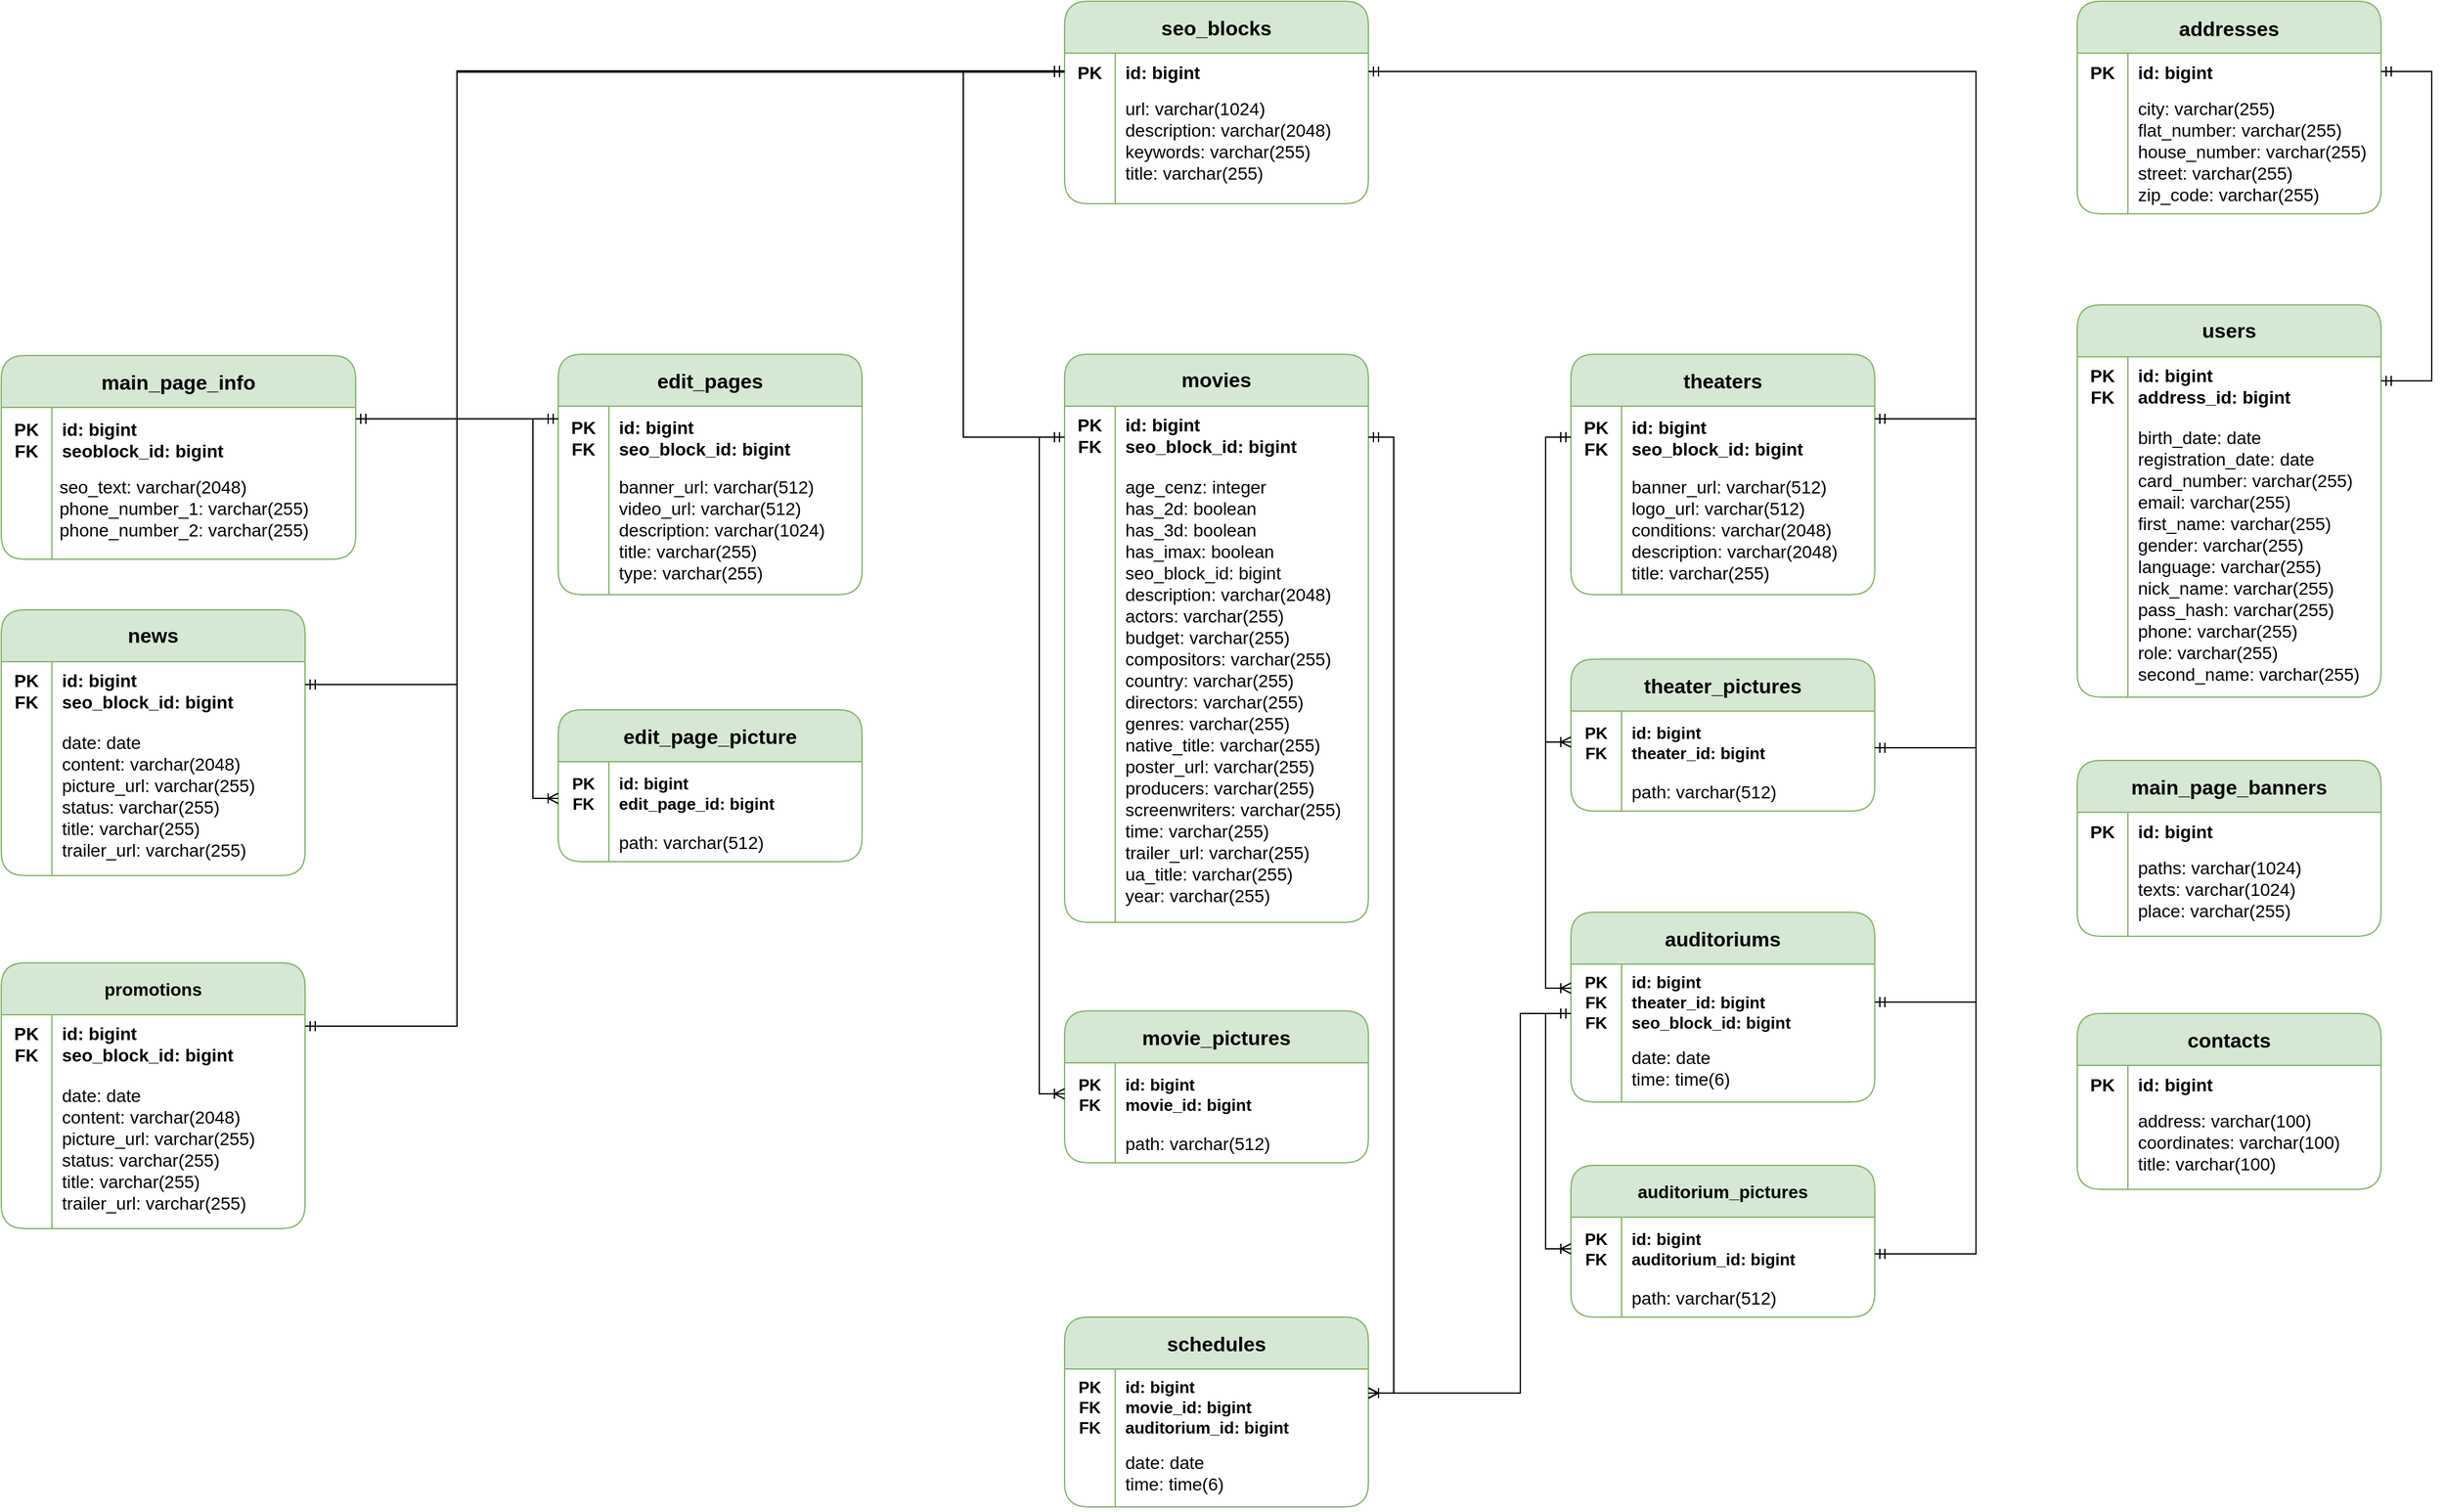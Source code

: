 <mxfile version="24.7.8">
  <diagram id="9yeTggFNN-hUmR-Rk23F" name="Page-1">
    <mxGraphModel dx="1590" dy="2193" grid="1" gridSize="10" guides="1" tooltips="1" connect="1" arrows="1" fold="1" page="0" pageScale="1" pageWidth="850" pageHeight="1100" background="none" math="0" shadow="0">
      <root>
        <mxCell id="0" />
        <mxCell id="1" parent="0" />
        <mxCell id="0AJDvPjnheLPpw-ksQf_-51" value="&lt;p style=&quot;line-height: 200%;&quot;&gt;&lt;b style=&quot;text-wrap: nowrap;&quot;&gt;&lt;font style=&quot;font-size: 16px;&quot;&gt;users&lt;/font&gt;&lt;/b&gt;&lt;/p&gt;" style="shape=table;startSize=41;container=1;collapsible=1;childLayout=tableLayout;fixedRows=1;rowLines=0;fontStyle=1;align=center;resizeLast=1;html=1;whiteSpace=wrap;fillColor=#d5e8d4;strokeColor=#82b366;rounded=1;" vertex="1" parent="1">
          <mxGeometry x="2800" y="-200" width="240" height="310" as="geometry" />
        </mxCell>
        <mxCell id="0AJDvPjnheLPpw-ksQf_-52" value="" style="shape=tableRow;horizontal=0;startSize=0;swimlaneHead=0;swimlaneBody=0;fillColor=none;collapsible=0;dropTarget=0;points=[[0,0.5],[1,0.5]];portConstraint=eastwest;top=0;left=0;right=0;bottom=0;html=1;textShadow=0;verticalAlign=top;swimlaneLine=0;rounded=0;shadow=0;" vertex="1" parent="0AJDvPjnheLPpw-ksQf_-51">
          <mxGeometry y="41" width="240" height="49" as="geometry" />
        </mxCell>
        <mxCell id="0AJDvPjnheLPpw-ksQf_-53" value="PK&#xa;FK" style="shape=partialRectangle;connectable=0;fillColor=none;top=0;left=0;bottom=0;right=0;fontStyle=1;overflow=hidden;strokeColor=default;verticalAlign=top;fontSize=14;" vertex="1" parent="0AJDvPjnheLPpw-ksQf_-52">
          <mxGeometry width="40" height="49" as="geometry">
            <mxRectangle width="40" height="49" as="alternateBounds" />
          </mxGeometry>
        </mxCell>
        <mxCell id="0AJDvPjnheLPpw-ksQf_-54" value="id: bigint&#xa;address_id: bigint" style="shape=partialRectangle;connectable=0;fillColor=none;top=0;left=0;bottom=0;right=0;align=left;spacingLeft=6;fontStyle=1;overflow=hidden;flipH=1;strokeWidth=2;verticalAlign=top;fontSize=14;strokeColor=default;gradientColor=none;fillStyle=auto;" vertex="1" parent="0AJDvPjnheLPpw-ksQf_-52">
          <mxGeometry x="40" width="200" height="49" as="geometry">
            <mxRectangle width="200" height="49" as="alternateBounds" />
          </mxGeometry>
        </mxCell>
        <mxCell id="0AJDvPjnheLPpw-ksQf_-55" value="" style="shape=tableRow;horizontal=0;startSize=0;swimlaneHead=0;swimlaneBody=0;fillColor=none;collapsible=0;dropTarget=0;points=[[0,0.5],[1,0.5]];portConstraint=eastwest;top=0;left=0;right=0;bottom=0;html=1;verticalAlign=top;" vertex="1" parent="0AJDvPjnheLPpw-ksQf_-51">
          <mxGeometry y="90" width="240" height="220" as="geometry" />
        </mxCell>
        <mxCell id="0AJDvPjnheLPpw-ksQf_-56" value="" style="shape=partialRectangle;connectable=0;fillColor=none;top=0;left=0;bottom=0;right=0;editable=1;overflow=hidden;html=1;whiteSpace=wrap;strokeWidth=2;" vertex="1" parent="0AJDvPjnheLPpw-ksQf_-55">
          <mxGeometry width="40" height="220" as="geometry">
            <mxRectangle width="40" height="220" as="alternateBounds" />
          </mxGeometry>
        </mxCell>
        <mxCell id="0AJDvPjnheLPpw-ksQf_-57" value="birth_date: date&#xa;registration_date: date&#xa;card_number: varchar(255)&#xa;email: varchar(255)&#xa;first_name: varchar(255)&#xa;gender: varchar(255)&#xa;language: varchar(255)&#xa;nick_name: varchar(255)&#xa;pass_hash: varchar(255)&#xa;phone: varchar(255)&#xa;role: varchar(255)&#xa;second_name: varchar(255)" style="shape=partialRectangle;connectable=0;fillColor=none;top=0;left=0;bottom=0;right=0;align=left;spacingLeft=6;overflow=hidden;shadow=0;verticalAlign=top;horizontal=1;labelPosition=center;verticalLabelPosition=middle;fontSize=14;fontStyle=0;" vertex="1" parent="0AJDvPjnheLPpw-ksQf_-55">
          <mxGeometry x="40" width="200" height="220" as="geometry">
            <mxRectangle width="200" height="220" as="alternateBounds" />
          </mxGeometry>
        </mxCell>
        <mxCell id="0AJDvPjnheLPpw-ksQf_-59" value="addresses" style="shape=table;startSize=41;container=1;collapsible=1;childLayout=tableLayout;fixedRows=1;rowLines=0;fontStyle=1;align=center;resizeLast=1;fillColor=#d5e8d4;strokeColor=#82b366;fontSize=16;rounded=1;" vertex="1" parent="1">
          <mxGeometry x="2800" y="-440" width="240" height="168" as="geometry" />
        </mxCell>
        <mxCell id="0AJDvPjnheLPpw-ksQf_-60" value="" style="shape=tableRow;horizontal=0;startSize=0;swimlaneHead=0;swimlaneBody=0;fillColor=none;collapsible=0;dropTarget=0;points=[[0,0.5],[1,0.5]];portConstraint=eastwest;top=0;left=0;right=0;bottom=0;html=1;textShadow=0;" vertex="1" parent="0AJDvPjnheLPpw-ksQf_-59">
          <mxGeometry y="41" width="240" height="29" as="geometry" />
        </mxCell>
        <mxCell id="0AJDvPjnheLPpw-ksQf_-61" value="PK" style="shape=partialRectangle;connectable=0;fillColor=none;top=0;left=0;bottom=0;right=0;fontStyle=1;overflow=hidden;strokeColor=default;fontSize=14;align=center;" vertex="1" parent="0AJDvPjnheLPpw-ksQf_-60">
          <mxGeometry width="40" height="29" as="geometry">
            <mxRectangle width="40" height="29" as="alternateBounds" />
          </mxGeometry>
        </mxCell>
        <mxCell id="0AJDvPjnheLPpw-ksQf_-62" value="id: bigint" style="shape=partialRectangle;connectable=0;fillColor=none;top=0;left=0;bottom=0;right=0;align=left;spacingLeft=6;fontStyle=1;overflow=hidden;flipH=1;strokeWidth=2;verticalAlign=middle;fontSize=14;" vertex="1" parent="0AJDvPjnheLPpw-ksQf_-60">
          <mxGeometry x="40" width="200" height="29" as="geometry">
            <mxRectangle width="200" height="29" as="alternateBounds" />
          </mxGeometry>
        </mxCell>
        <mxCell id="0AJDvPjnheLPpw-ksQf_-63" value="" style="shape=tableRow;horizontal=1;startSize=0;swimlaneHead=0;swimlaneBody=0;fillColor=none;collapsible=0;dropTarget=0;points=[[0,0.5],[1,0.5]];portConstraint=eastwest;top=0;left=0;right=0;bottom=0;html=1;verticalAlign=top;" vertex="1" parent="0AJDvPjnheLPpw-ksQf_-59">
          <mxGeometry y="70" width="240" height="98" as="geometry" />
        </mxCell>
        <mxCell id="0AJDvPjnheLPpw-ksQf_-64" value="" style="shape=partialRectangle;connectable=0;fillColor=none;top=0;left=0;bottom=0;right=0;editable=1;overflow=hidden;html=1;whiteSpace=wrap;strokeWidth=2;" vertex="1" parent="0AJDvPjnheLPpw-ksQf_-63">
          <mxGeometry width="40" height="98" as="geometry">
            <mxRectangle width="40" height="98" as="alternateBounds" />
          </mxGeometry>
        </mxCell>
        <mxCell id="0AJDvPjnheLPpw-ksQf_-65" value="city: varchar(255)&#xa;flat_number: varchar(255)&#xa;house_number: varchar(255)&#xa;street: varchar(255)&#xa;zip_code: varchar(255)&#xa;" style="shape=partialRectangle;connectable=0;fillColor=none;top=0;left=0;bottom=0;right=0;align=left;spacingLeft=6;overflow=hidden;shadow=0;verticalAlign=top;horizontal=1;labelPosition=center;verticalLabelPosition=middle;fontSize=14;" vertex="1" parent="0AJDvPjnheLPpw-ksQf_-63">
          <mxGeometry x="40" width="200" height="98" as="geometry">
            <mxRectangle width="200" height="98" as="alternateBounds" />
          </mxGeometry>
        </mxCell>
        <mxCell id="0AJDvPjnheLPpw-ksQf_-66" value="" style="edgeStyle=orthogonalEdgeStyle;fontSize=12;html=1;endArrow=ERmandOne;startArrow=ERmandOne;rounded=0;" edge="1" parent="1" source="0AJDvPjnheLPpw-ksQf_-60" target="0AJDvPjnheLPpw-ksQf_-52">
          <mxGeometry width="100" height="100" relative="1" as="geometry">
            <mxPoint x="2680" y="-124" as="sourcePoint" />
            <mxPoint x="2780" y="-224" as="targetPoint" />
            <Array as="points">
              <mxPoint x="3080" y="-384" />
              <mxPoint x="3080" y="-140" />
            </Array>
          </mxGeometry>
        </mxCell>
        <mxCell id="0AJDvPjnheLPpw-ksQf_-67" value="&lt;b style=&quot;text-wrap: nowrap;&quot;&gt;&lt;font style=&quot;font-size: 16px;&quot;&gt;edit_page_picture&lt;/font&gt;&lt;/b&gt;" style="shape=table;startSize=41;container=1;collapsible=1;childLayout=tableLayout;fixedRows=1;rowLines=0;fontStyle=1;align=center;resizeLast=1;html=1;whiteSpace=wrap;fillColor=#d5e8d4;strokeColor=#82b366;rounded=1;" vertex="1" parent="1">
          <mxGeometry x="1600" y="120" width="240" height="120.0" as="geometry" />
        </mxCell>
        <mxCell id="0AJDvPjnheLPpw-ksQf_-68" value="" style="shape=tableRow;horizontal=0;startSize=0;swimlaneHead=0;swimlaneBody=0;fillColor=none;collapsible=0;dropTarget=0;points=[[0,0.5],[1,0.5]];portConstraint=eastwest;top=0;left=0;right=0;bottom=0;html=1;textShadow=0;" vertex="1" parent="0AJDvPjnheLPpw-ksQf_-67">
          <mxGeometry y="41" width="240" height="49" as="geometry" />
        </mxCell>
        <mxCell id="0AJDvPjnheLPpw-ksQf_-69" value="PK&#xa;FK" style="shape=partialRectangle;connectable=0;fillColor=none;top=0;left=0;bottom=0;right=0;fontStyle=1;overflow=hidden;strokeColor=default;fontSize=13;align=center;" vertex="1" parent="0AJDvPjnheLPpw-ksQf_-68">
          <mxGeometry width="40" height="49" as="geometry">
            <mxRectangle width="40" height="49" as="alternateBounds" />
          </mxGeometry>
        </mxCell>
        <mxCell id="0AJDvPjnheLPpw-ksQf_-70" value="id: bigint&#xa;edit_page_id: bigint" style="shape=partialRectangle;connectable=0;fillColor=none;top=0;left=0;bottom=0;right=0;align=left;spacingLeft=6;fontStyle=1;overflow=hidden;flipH=1;strokeWidth=2;verticalAlign=middle;fontSize=13;" vertex="1" parent="0AJDvPjnheLPpw-ksQf_-68">
          <mxGeometry x="40" width="200" height="49" as="geometry">
            <mxRectangle width="200" height="49" as="alternateBounds" />
          </mxGeometry>
        </mxCell>
        <mxCell id="0AJDvPjnheLPpw-ksQf_-71" value="" style="shape=tableRow;horizontal=1;startSize=0;swimlaneHead=0;swimlaneBody=0;fillColor=none;collapsible=0;dropTarget=0;points=[[0,0.5],[1,0.5]];portConstraint=eastwest;top=0;left=0;right=0;bottom=0;html=1;verticalAlign=top;" vertex="1" parent="0AJDvPjnheLPpw-ksQf_-67">
          <mxGeometry y="90" width="240" height="30" as="geometry" />
        </mxCell>
        <mxCell id="0AJDvPjnheLPpw-ksQf_-72" value="" style="shape=partialRectangle;connectable=0;fillColor=none;top=0;left=0;bottom=0;right=0;editable=1;overflow=hidden;html=1;whiteSpace=wrap;strokeWidth=2;" vertex="1" parent="0AJDvPjnheLPpw-ksQf_-71">
          <mxGeometry width="40" height="30" as="geometry">
            <mxRectangle width="40" height="30" as="alternateBounds" />
          </mxGeometry>
        </mxCell>
        <mxCell id="0AJDvPjnheLPpw-ksQf_-73" value="path: varchar(512)" style="shape=partialRectangle;connectable=0;fillColor=none;top=0;left=0;bottom=0;right=0;align=left;spacingLeft=6;overflow=hidden;shadow=0;verticalAlign=top;horizontal=1;labelPosition=center;verticalLabelPosition=middle;fontSize=14;" vertex="1" parent="0AJDvPjnheLPpw-ksQf_-71">
          <mxGeometry x="40" width="200" height="30" as="geometry">
            <mxRectangle width="200" height="30" as="alternateBounds" />
          </mxGeometry>
        </mxCell>
        <mxCell id="0AJDvPjnheLPpw-ksQf_-75" value="&lt;b style=&quot;text-wrap: nowrap;&quot;&gt;&lt;font style=&quot;font-size: 16px;&quot;&gt;seo_blocks&lt;/font&gt;&lt;/b&gt;" style="shape=table;startSize=41;container=1;collapsible=1;childLayout=tableLayout;fixedRows=1;rowLines=0;fontStyle=1;align=center;resizeLast=1;html=1;whiteSpace=wrap;fillColor=#d5e8d4;strokeColor=#82b366;strokeWidth=1;swimlaneFillColor=none;gradientColor=none;rounded=1;swimlaneLine=1;" vertex="1" parent="1">
          <mxGeometry x="2000" y="-440" width="240" height="160.0" as="geometry" />
        </mxCell>
        <mxCell id="0AJDvPjnheLPpw-ksQf_-76" value="" style="shape=tableRow;horizontal=0;startSize=0;swimlaneHead=0;swimlaneBody=0;fillColor=none;collapsible=0;dropTarget=0;points=[[0,0.5],[1,0.5]];portConstraint=eastwest;top=0;left=0;right=0;bottom=0;textShadow=0;strokeWidth=1;swimlaneFillColor=default;swimlaneLine=0;rounded=1;fontSize=14;html=1;" vertex="1" parent="0AJDvPjnheLPpw-ksQf_-75">
          <mxGeometry y="41" width="240" height="29" as="geometry" />
        </mxCell>
        <mxCell id="0AJDvPjnheLPpw-ksQf_-77" value="PK" style="shape=partialRectangle;connectable=0;fillColor=none;top=0;left=0;bottom=0;right=0;fontStyle=1;overflow=hidden;strokeColor=default;fontSize=14;align=center;strokeWidth=1;swimlaneFillColor=default;" vertex="1" parent="0AJDvPjnheLPpw-ksQf_-76">
          <mxGeometry width="40" height="29" as="geometry">
            <mxRectangle width="40" height="29" as="alternateBounds" />
          </mxGeometry>
        </mxCell>
        <mxCell id="0AJDvPjnheLPpw-ksQf_-78" value="id: bigint" style="shape=partialRectangle;connectable=0;fillColor=none;top=0;left=0;bottom=0;right=0;align=left;spacingLeft=6;fontStyle=1;overflow=hidden;flipH=0;strokeWidth=1;verticalAlign=middle;fontSize=14;swimlaneFillColor=default;perimeterSpacing=0;" vertex="1" parent="0AJDvPjnheLPpw-ksQf_-76">
          <mxGeometry x="40" width="200" height="29" as="geometry">
            <mxRectangle width="200" height="29" as="alternateBounds" />
          </mxGeometry>
        </mxCell>
        <mxCell id="0AJDvPjnheLPpw-ksQf_-79" value="" style="shape=tableRow;horizontal=1;startSize=0;swimlaneHead=0;swimlaneBody=0;fillColor=none;collapsible=0;dropTarget=0;points=[[0,0.5],[1,0.5]];portConstraint=eastwest;top=0;left=0;right=0;bottom=0;verticalAlign=top;strokeWidth=1;swimlaneFillColor=default;" vertex="1" parent="0AJDvPjnheLPpw-ksQf_-75">
          <mxGeometry y="70" width="240" height="90" as="geometry" />
        </mxCell>
        <mxCell id="0AJDvPjnheLPpw-ksQf_-80" value="" style="shape=partialRectangle;connectable=0;fillColor=none;top=0;left=0;bottom=0;right=0;editable=1;overflow=hidden;html=1;whiteSpace=wrap;strokeWidth=1;swimlaneFillColor=default;" vertex="1" parent="0AJDvPjnheLPpw-ksQf_-79">
          <mxGeometry width="40" height="90" as="geometry">
            <mxRectangle width="40" height="90" as="alternateBounds" />
          </mxGeometry>
        </mxCell>
        <mxCell id="0AJDvPjnheLPpw-ksQf_-81" value="url: varchar(1024)&#xa;description: varchar(2048)&#xa;keywords: varchar(255)&#xa;title: varchar(255)" style="shape=partialRectangle;connectable=0;fillColor=none;top=0;left=0;bottom=0;right=0;align=left;spacingLeft=6;overflow=hidden;shadow=0;verticalAlign=top;horizontal=1;labelPosition=center;verticalLabelPosition=middle;fontSize=14;strokeWidth=1;swimlaneFillColor=default;" vertex="1" parent="0AJDvPjnheLPpw-ksQf_-79">
          <mxGeometry x="40" width="200" height="90" as="geometry">
            <mxRectangle width="200" height="90" as="alternateBounds" />
          </mxGeometry>
        </mxCell>
        <mxCell id="0AJDvPjnheLPpw-ksQf_-91" value="&lt;b style=&quot;text-wrap: nowrap;&quot;&gt;&lt;font style=&quot;font-size: 16px;&quot;&gt;main_page_info&lt;/font&gt;&lt;/b&gt;" style="shape=table;startSize=41;container=1;collapsible=1;childLayout=tableLayout;fixedRows=1;rowLines=0;fontStyle=1;align=center;resizeLast=1;html=1;whiteSpace=wrap;fillColor=#d5e8d4;strokeColor=#82b366;strokeWidth=1;swimlaneFillColor=none;gradientColor=none;rounded=1;swimlaneLine=1;" vertex="1" parent="1">
          <mxGeometry x="1160" y="-160" width="280" height="161" as="geometry" />
        </mxCell>
        <mxCell id="0AJDvPjnheLPpw-ksQf_-92" value="" style="shape=tableRow;horizontal=0;startSize=0;swimlaneHead=0;swimlaneBody=0;fillColor=none;collapsible=0;dropTarget=0;points=[[0,0.5],[1,0.5]];portConstraint=eastwest;top=0;left=0;right=0;bottom=0;textShadow=0;strokeWidth=1;swimlaneFillColor=default;swimlaneLine=0;rounded=1;fontSize=14;html=1;" vertex="1" parent="0AJDvPjnheLPpw-ksQf_-91">
          <mxGeometry y="41" width="280" height="50" as="geometry" />
        </mxCell>
        <mxCell id="0AJDvPjnheLPpw-ksQf_-93" value="PK&#xa;FK" style="shape=partialRectangle;connectable=0;fillColor=none;top=0;left=0;bottom=0;right=0;fontStyle=1;overflow=hidden;strokeColor=default;fontSize=14;align=center;strokeWidth=1;swimlaneFillColor=default;" vertex="1" parent="0AJDvPjnheLPpw-ksQf_-92">
          <mxGeometry width="40" height="50" as="geometry">
            <mxRectangle width="40" height="50" as="alternateBounds" />
          </mxGeometry>
        </mxCell>
        <mxCell id="0AJDvPjnheLPpw-ksQf_-94" value="id: bigint&#xa;seoblock_id: bigint" style="shape=partialRectangle;connectable=0;fillColor=none;top=0;left=0;bottom=0;right=0;align=left;spacingLeft=6;fontStyle=1;overflow=hidden;flipH=0;strokeWidth=1;verticalAlign=middle;fontSize=14;swimlaneFillColor=default;perimeterSpacing=0;" vertex="1" parent="0AJDvPjnheLPpw-ksQf_-92">
          <mxGeometry x="40" width="240" height="50" as="geometry">
            <mxRectangle width="240" height="50" as="alternateBounds" />
          </mxGeometry>
        </mxCell>
        <mxCell id="0AJDvPjnheLPpw-ksQf_-95" value="" style="shape=tableRow;horizontal=1;startSize=0;swimlaneHead=0;swimlaneBody=0;fillColor=none;collapsible=0;dropTarget=0;points=[[0,0.5],[1,0.5]];portConstraint=eastwest;top=0;left=0;right=0;bottom=0;verticalAlign=top;strokeWidth=1;swimlaneFillColor=default;" vertex="1" parent="0AJDvPjnheLPpw-ksQf_-91">
          <mxGeometry y="91" width="280" height="70" as="geometry" />
        </mxCell>
        <mxCell id="0AJDvPjnheLPpw-ksQf_-96" value="" style="shape=partialRectangle;connectable=0;fillColor=none;top=0;left=0;bottom=0;right=0;editable=1;overflow=hidden;html=1;whiteSpace=wrap;strokeWidth=1;swimlaneFillColor=default;" vertex="1" parent="0AJDvPjnheLPpw-ksQf_-95">
          <mxGeometry width="40" height="70" as="geometry">
            <mxRectangle width="40" height="70" as="alternateBounds" />
          </mxGeometry>
        </mxCell>
        <mxCell id="0AJDvPjnheLPpw-ksQf_-97" value="seo_text: varchar(2048)&#xa;phone_number_1: varchar(255)&#xa;phone_number_2: varchar(255)" style="shape=partialRectangle;connectable=0;fillColor=none;top=0;left=0;bottom=0;right=0;align=left;spacingLeft=6;overflow=hidden;shadow=0;verticalAlign=top;horizontal=1;labelPosition=center;verticalLabelPosition=middle;fontSize=14;strokeWidth=1;swimlaneFillColor=default;spacingTop=0;spacing=0;" vertex="1" parent="0AJDvPjnheLPpw-ksQf_-95">
          <mxGeometry x="40" width="240" height="70" as="geometry">
            <mxRectangle width="240" height="70" as="alternateBounds" />
          </mxGeometry>
        </mxCell>
        <mxCell id="0AJDvPjnheLPpw-ksQf_-1" value="&lt;b style=&quot;text-wrap: nowrap;&quot;&gt;&lt;font style=&quot;font-size: 16px;&quot;&gt;edit_pages&lt;/font&gt;&lt;/b&gt;" style="shape=table;startSize=41;container=1;collapsible=1;childLayout=tableLayout;fixedRows=1;rowLines=0;fontStyle=1;align=center;resizeLast=1;html=1;whiteSpace=wrap;fillColor=#d5e8d4;strokeColor=#82b366;rounded=1;" vertex="1" parent="1">
          <mxGeometry x="1600" y="-161" width="240" height="190.0" as="geometry" />
        </mxCell>
        <mxCell id="0AJDvPjnheLPpw-ksQf_-2" value="" style="shape=tableRow;horizontal=0;startSize=0;swimlaneHead=0;swimlaneBody=0;fillColor=none;collapsible=0;dropTarget=0;points=[[0,0.5],[1,0.5]];portConstraint=eastwest;top=0;left=0;right=0;bottom=0;html=1;textShadow=0;" vertex="1" parent="0AJDvPjnheLPpw-ksQf_-1">
          <mxGeometry y="41" width="240" height="49" as="geometry" />
        </mxCell>
        <mxCell id="0AJDvPjnheLPpw-ksQf_-3" value="PK&#xa;FK" style="shape=partialRectangle;connectable=0;fillColor=none;top=0;left=0;bottom=0;right=0;fontStyle=1;overflow=hidden;strokeColor=default;fontSize=14;align=center;" vertex="1" parent="0AJDvPjnheLPpw-ksQf_-2">
          <mxGeometry width="40" height="49" as="geometry">
            <mxRectangle width="40" height="49" as="alternateBounds" />
          </mxGeometry>
        </mxCell>
        <mxCell id="0AJDvPjnheLPpw-ksQf_-4" value="id: bigint&#xa;seo_block_id: bigint" style="shape=partialRectangle;connectable=0;fillColor=none;top=0;left=0;bottom=0;right=0;align=left;spacingLeft=6;fontStyle=1;overflow=hidden;flipH=1;strokeWidth=2;verticalAlign=middle;fontSize=14;" vertex="1" parent="0AJDvPjnheLPpw-ksQf_-2">
          <mxGeometry x="40" width="200" height="49" as="geometry">
            <mxRectangle width="200" height="49" as="alternateBounds" />
          </mxGeometry>
        </mxCell>
        <mxCell id="0AJDvPjnheLPpw-ksQf_-8" value="" style="shape=tableRow;horizontal=1;startSize=0;swimlaneHead=0;swimlaneBody=0;fillColor=none;collapsible=0;dropTarget=0;points=[[0,0.5],[1,0.5]];portConstraint=eastwest;top=0;left=0;right=0;bottom=0;html=1;verticalAlign=top;" vertex="1" parent="0AJDvPjnheLPpw-ksQf_-1">
          <mxGeometry y="90" width="240" height="100" as="geometry" />
        </mxCell>
        <mxCell id="0AJDvPjnheLPpw-ksQf_-9" value="" style="shape=partialRectangle;connectable=0;fillColor=none;top=0;left=0;bottom=0;right=0;editable=1;overflow=hidden;html=1;whiteSpace=wrap;strokeWidth=2;" vertex="1" parent="0AJDvPjnheLPpw-ksQf_-8">
          <mxGeometry width="40" height="100" as="geometry">
            <mxRectangle width="40" height="100" as="alternateBounds" />
          </mxGeometry>
        </mxCell>
        <mxCell id="0AJDvPjnheLPpw-ksQf_-10" value="banner_url: varchar(512)&#xa;video_url: varchar(512)&#xa;description: varchar(1024)&#xa;title: varchar(255)&#xa;type: varchar(255)" style="shape=partialRectangle;connectable=0;fillColor=none;top=0;left=0;bottom=0;right=0;align=left;spacingLeft=6;overflow=hidden;shadow=0;verticalAlign=top;horizontal=1;labelPosition=center;verticalLabelPosition=middle;fontSize=14;" vertex="1" parent="0AJDvPjnheLPpw-ksQf_-8">
          <mxGeometry x="40" width="200" height="100" as="geometry">
            <mxRectangle width="200" height="100" as="alternateBounds" />
          </mxGeometry>
        </mxCell>
        <mxCell id="0AJDvPjnheLPpw-ksQf_-98" value="" style="edgeStyle=orthogonalEdgeStyle;fontSize=12;html=1;endArrow=ERmandOne;startArrow=ERmandOne;rounded=0;fontFamily=Helvetica;fontColor=default;fontStyle=1;" edge="1" parent="1" source="0AJDvPjnheLPpw-ksQf_-92" target="0AJDvPjnheLPpw-ksQf_-76">
          <mxGeometry width="100" height="100" relative="1" as="geometry">
            <mxPoint x="1420" y="40" as="sourcePoint" />
            <mxPoint x="1520" y="-60" as="targetPoint" />
            <Array as="points">
              <mxPoint x="1520" y="-110" />
              <mxPoint x="1520" y="-384" />
            </Array>
          </mxGeometry>
        </mxCell>
        <mxCell id="0AJDvPjnheLPpw-ksQf_-99" value="" style="edgeStyle=orthogonalEdgeStyle;fontSize=12;html=1;endArrow=ERmandOne;startArrow=ERmandOne;rounded=0;fontFamily=Helvetica;fontColor=default;fontStyle=1;" edge="1" parent="1" source="0AJDvPjnheLPpw-ksQf_-2" target="0AJDvPjnheLPpw-ksQf_-76">
          <mxGeometry width="100" height="100" relative="1" as="geometry">
            <mxPoint x="1500" y="100" as="sourcePoint" />
            <mxPoint x="1600" as="targetPoint" />
            <Array as="points">
              <mxPoint x="1520" y="-110" />
              <mxPoint x="1520" y="-385" />
            </Array>
          </mxGeometry>
        </mxCell>
        <mxCell id="0AJDvPjnheLPpw-ksQf_-100" value="&lt;p style=&quot;line-height: 200%;&quot;&gt;&lt;span style=&quot;font-size: 16px; text-wrap: nowrap;&quot;&gt;news&lt;/span&gt;&lt;/p&gt;" style="shape=table;startSize=41;container=1;collapsible=1;childLayout=tableLayout;fixedRows=1;rowLines=0;fontStyle=1;align=center;resizeLast=1;html=1;whiteSpace=wrap;fillColor=#d5e8d4;strokeColor=#82b366;rounded=1;" vertex="1" parent="1">
          <mxGeometry x="1160" y="41" width="240" height="210" as="geometry" />
        </mxCell>
        <mxCell id="0AJDvPjnheLPpw-ksQf_-101" value="" style="shape=tableRow;horizontal=0;startSize=0;swimlaneHead=0;swimlaneBody=0;fillColor=none;collapsible=0;dropTarget=0;points=[[0,0.5],[1,0.5]];portConstraint=eastwest;top=0;left=0;right=0;bottom=0;html=1;textShadow=0;verticalAlign=top;swimlaneLine=0;rounded=0;shadow=0;" vertex="1" parent="0AJDvPjnheLPpw-ksQf_-100">
          <mxGeometry y="41" width="240" height="49" as="geometry" />
        </mxCell>
        <mxCell id="0AJDvPjnheLPpw-ksQf_-102" value="PK&#xa;FK" style="shape=partialRectangle;connectable=0;fillColor=none;top=0;left=0;bottom=0;right=0;fontStyle=1;overflow=hidden;strokeColor=default;verticalAlign=top;fontSize=14;" vertex="1" parent="0AJDvPjnheLPpw-ksQf_-101">
          <mxGeometry width="40" height="49" as="geometry">
            <mxRectangle width="40" height="49" as="alternateBounds" />
          </mxGeometry>
        </mxCell>
        <mxCell id="0AJDvPjnheLPpw-ksQf_-103" value="id: bigint&#xa;seo_block_id: bigint" style="shape=partialRectangle;connectable=0;fillColor=none;top=0;left=0;bottom=0;right=0;align=left;spacingLeft=6;fontStyle=1;overflow=hidden;flipH=1;strokeWidth=2;verticalAlign=top;fontSize=14;strokeColor=default;gradientColor=none;fillStyle=auto;" vertex="1" parent="0AJDvPjnheLPpw-ksQf_-101">
          <mxGeometry x="40" width="200" height="49" as="geometry">
            <mxRectangle width="200" height="49" as="alternateBounds" />
          </mxGeometry>
        </mxCell>
        <mxCell id="0AJDvPjnheLPpw-ksQf_-104" value="" style="shape=tableRow;horizontal=0;startSize=0;swimlaneHead=0;swimlaneBody=0;fillColor=none;collapsible=0;dropTarget=0;points=[[0,0.5],[1,0.5]];portConstraint=eastwest;top=0;left=0;right=0;bottom=0;html=1;verticalAlign=top;" vertex="1" parent="0AJDvPjnheLPpw-ksQf_-100">
          <mxGeometry y="90" width="240" height="120" as="geometry" />
        </mxCell>
        <mxCell id="0AJDvPjnheLPpw-ksQf_-105" value="" style="shape=partialRectangle;connectable=0;fillColor=none;top=0;left=0;bottom=0;right=0;editable=1;overflow=hidden;html=1;whiteSpace=wrap;strokeWidth=2;" vertex="1" parent="0AJDvPjnheLPpw-ksQf_-104">
          <mxGeometry width="40" height="120" as="geometry">
            <mxRectangle width="40" height="120" as="alternateBounds" />
          </mxGeometry>
        </mxCell>
        <mxCell id="0AJDvPjnheLPpw-ksQf_-106" value="date: date&#xa;content: varchar(2048)&#xa;picture_url: varchar(255)&#xa;status: varchar(255)&#xa;title: varchar(255)&#xa;trailer_url: varchar(255)" style="shape=partialRectangle;connectable=0;fillColor=none;top=0;left=0;bottom=0;right=0;align=left;spacingLeft=6;overflow=hidden;shadow=0;verticalAlign=top;horizontal=1;labelPosition=center;verticalLabelPosition=middle;fontSize=14;fontStyle=0;" vertex="1" parent="0AJDvPjnheLPpw-ksQf_-104">
          <mxGeometry x="40" width="200" height="120" as="geometry">
            <mxRectangle width="200" height="120" as="alternateBounds" />
          </mxGeometry>
        </mxCell>
        <mxCell id="0AJDvPjnheLPpw-ksQf_-107" value="&lt;p style=&quot;line-height: 200%;&quot;&gt;&lt;b style=&quot;font-size: 14px; text-wrap: nowrap;&quot;&gt;promotions&lt;/b&gt;&lt;br&gt;&lt;/p&gt;" style="shape=table;startSize=41;container=1;collapsible=1;childLayout=tableLayout;fixedRows=1;rowLines=0;fontStyle=1;align=center;resizeLast=1;html=1;whiteSpace=wrap;fillColor=#d5e8d4;strokeColor=#82b366;rounded=1;" vertex="1" parent="1">
          <mxGeometry x="1160" y="320" width="240" height="210" as="geometry" />
        </mxCell>
        <mxCell id="0AJDvPjnheLPpw-ksQf_-108" value="" style="shape=tableRow;horizontal=0;startSize=0;swimlaneHead=0;swimlaneBody=0;fillColor=none;collapsible=0;dropTarget=0;points=[[0,0.5],[1,0.5]];portConstraint=eastwest;top=0;left=0;right=0;bottom=0;html=1;textShadow=0;verticalAlign=top;swimlaneLine=0;rounded=0;shadow=0;" vertex="1" parent="0AJDvPjnheLPpw-ksQf_-107">
          <mxGeometry y="41" width="240" height="49" as="geometry" />
        </mxCell>
        <mxCell id="0AJDvPjnheLPpw-ksQf_-109" value="PK&#xa;FK" style="shape=partialRectangle;connectable=0;fillColor=none;top=0;left=0;bottom=0;right=0;fontStyle=1;overflow=hidden;strokeColor=default;verticalAlign=top;fontSize=14;" vertex="1" parent="0AJDvPjnheLPpw-ksQf_-108">
          <mxGeometry width="40" height="49" as="geometry">
            <mxRectangle width="40" height="49" as="alternateBounds" />
          </mxGeometry>
        </mxCell>
        <mxCell id="0AJDvPjnheLPpw-ksQf_-110" value="id: bigint&#xa;seo_block_id: bigint" style="shape=partialRectangle;connectable=0;fillColor=none;top=0;left=0;bottom=0;right=0;align=left;spacingLeft=6;fontStyle=1;overflow=hidden;flipH=1;strokeWidth=2;verticalAlign=top;fontSize=14;strokeColor=default;gradientColor=none;fillStyle=auto;" vertex="1" parent="0AJDvPjnheLPpw-ksQf_-108">
          <mxGeometry x="40" width="200" height="49" as="geometry">
            <mxRectangle width="200" height="49" as="alternateBounds" />
          </mxGeometry>
        </mxCell>
        <mxCell id="0AJDvPjnheLPpw-ksQf_-111" value="" style="shape=tableRow;horizontal=0;startSize=0;swimlaneHead=0;swimlaneBody=0;fillColor=none;collapsible=0;dropTarget=0;points=[[0,0.5],[1,0.5]];portConstraint=eastwest;top=0;left=0;right=0;bottom=0;html=1;verticalAlign=top;" vertex="1" parent="0AJDvPjnheLPpw-ksQf_-107">
          <mxGeometry y="90" width="240" height="120" as="geometry" />
        </mxCell>
        <mxCell id="0AJDvPjnheLPpw-ksQf_-112" value="" style="shape=partialRectangle;connectable=0;fillColor=none;top=0;left=0;bottom=0;right=0;editable=1;overflow=hidden;html=1;whiteSpace=wrap;strokeWidth=2;" vertex="1" parent="0AJDvPjnheLPpw-ksQf_-111">
          <mxGeometry width="40" height="120" as="geometry">
            <mxRectangle width="40" height="120" as="alternateBounds" />
          </mxGeometry>
        </mxCell>
        <mxCell id="0AJDvPjnheLPpw-ksQf_-113" value="date: date&#xa;content: varchar(2048)&#xa;picture_url: varchar(255)&#xa;status: varchar(255)&#xa;title: varchar(255)&#xa;trailer_url: varchar(255)" style="shape=partialRectangle;connectable=0;fillColor=none;top=0;left=0;bottom=0;right=0;align=left;spacingLeft=6;overflow=hidden;shadow=0;verticalAlign=top;horizontal=1;labelPosition=center;verticalLabelPosition=middle;fontSize=14;fontStyle=0;" vertex="1" parent="0AJDvPjnheLPpw-ksQf_-111">
          <mxGeometry x="40" width="200" height="120" as="geometry">
            <mxRectangle width="200" height="120" as="alternateBounds" />
          </mxGeometry>
        </mxCell>
        <mxCell id="0AJDvPjnheLPpw-ksQf_-114" value="" style="edgeStyle=orthogonalEdgeStyle;fontSize=12;html=1;endArrow=ERmandOne;startArrow=ERmandOne;rounded=0;fontFamily=Helvetica;fontColor=default;fontStyle=1;" edge="1" parent="1" source="0AJDvPjnheLPpw-ksQf_-101" target="0AJDvPjnheLPpw-ksQf_-76">
          <mxGeometry width="100" height="100" relative="1" as="geometry">
            <mxPoint x="1370" y="-84" as="sourcePoint" />
            <mxPoint x="1610" y="-375" as="targetPoint" />
            <Array as="points">
              <mxPoint x="1520" y="100" />
              <mxPoint x="1520" y="-384" />
            </Array>
          </mxGeometry>
        </mxCell>
        <mxCell id="0AJDvPjnheLPpw-ksQf_-116" value="" style="edgeStyle=orthogonalEdgeStyle;fontSize=12;html=1;endArrow=ERmandOne;startArrow=ERmandOne;rounded=0;fontFamily=Helvetica;fontColor=default;fontStyle=1;" edge="1" parent="1" source="0AJDvPjnheLPpw-ksQf_-108" target="0AJDvPjnheLPpw-ksQf_-76">
          <mxGeometry width="100" height="100" relative="1" as="geometry">
            <mxPoint x="1330" y="117" as="sourcePoint" />
            <mxPoint x="1610" y="-374" as="targetPoint" />
            <Array as="points">
              <mxPoint x="1520" y="370" />
              <mxPoint x="1520" y="-384" />
            </Array>
          </mxGeometry>
        </mxCell>
        <mxCell id="0AJDvPjnheLPpw-ksQf_-117" value="&lt;b style=&quot;text-wrap: nowrap;&quot;&gt;&lt;font style=&quot;font-size: 16px;&quot;&gt;main_page_banners&lt;/font&gt;&lt;/b&gt;" style="shape=table;startSize=41;container=1;collapsible=1;childLayout=tableLayout;fixedRows=1;rowLines=0;fontStyle=1;align=center;resizeLast=1;html=1;whiteSpace=wrap;fillColor=#d5e8d4;strokeColor=#82b366;strokeWidth=1;swimlaneFillColor=none;gradientColor=none;rounded=1;swimlaneLine=1;" vertex="1" parent="1">
          <mxGeometry x="2800" y="160" width="240" height="139.0" as="geometry" />
        </mxCell>
        <mxCell id="0AJDvPjnheLPpw-ksQf_-118" value="" style="shape=tableRow;horizontal=0;startSize=0;swimlaneHead=0;swimlaneBody=0;fillColor=none;collapsible=0;dropTarget=0;points=[[0,0.5],[1,0.5]];portConstraint=eastwest;top=0;left=0;right=0;bottom=0;textShadow=0;strokeWidth=1;swimlaneFillColor=default;swimlaneLine=0;rounded=1;fontSize=14;html=1;" vertex="1" parent="0AJDvPjnheLPpw-ksQf_-117">
          <mxGeometry y="41" width="240" height="29" as="geometry" />
        </mxCell>
        <mxCell id="0AJDvPjnheLPpw-ksQf_-119" value="PK" style="shape=partialRectangle;connectable=0;fillColor=none;top=0;left=0;bottom=0;right=0;fontStyle=1;overflow=hidden;strokeColor=default;fontSize=14;align=center;strokeWidth=1;swimlaneFillColor=default;" vertex="1" parent="0AJDvPjnheLPpw-ksQf_-118">
          <mxGeometry width="40" height="29" as="geometry">
            <mxRectangle width="40" height="29" as="alternateBounds" />
          </mxGeometry>
        </mxCell>
        <mxCell id="0AJDvPjnheLPpw-ksQf_-120" value="id: bigint" style="shape=partialRectangle;connectable=0;fillColor=none;top=0;left=0;bottom=0;right=0;align=left;spacingLeft=6;fontStyle=1;overflow=hidden;flipH=0;strokeWidth=1;verticalAlign=middle;fontSize=14;swimlaneFillColor=default;perimeterSpacing=0;" vertex="1" parent="0AJDvPjnheLPpw-ksQf_-118">
          <mxGeometry x="40" width="200" height="29" as="geometry">
            <mxRectangle width="200" height="29" as="alternateBounds" />
          </mxGeometry>
        </mxCell>
        <mxCell id="0AJDvPjnheLPpw-ksQf_-121" value="" style="shape=tableRow;horizontal=1;startSize=0;swimlaneHead=0;swimlaneBody=0;fillColor=none;collapsible=0;dropTarget=0;points=[[0,0.5],[1,0.5]];portConstraint=eastwest;top=0;left=0;right=0;bottom=0;verticalAlign=top;strokeWidth=1;swimlaneFillColor=default;" vertex="1" parent="0AJDvPjnheLPpw-ksQf_-117">
          <mxGeometry y="70" width="240" height="69" as="geometry" />
        </mxCell>
        <mxCell id="0AJDvPjnheLPpw-ksQf_-122" value="" style="shape=partialRectangle;connectable=0;fillColor=none;top=0;left=0;bottom=0;right=0;editable=1;overflow=hidden;html=1;whiteSpace=wrap;strokeWidth=1;swimlaneFillColor=default;" vertex="1" parent="0AJDvPjnheLPpw-ksQf_-121">
          <mxGeometry width="40" height="69" as="geometry">
            <mxRectangle width="40" height="69" as="alternateBounds" />
          </mxGeometry>
        </mxCell>
        <mxCell id="0AJDvPjnheLPpw-ksQf_-123" value="paths: varchar(1024)&#xa;texts: varchar(1024)&#xa;place: varchar(255)" style="shape=partialRectangle;connectable=0;fillColor=none;top=0;left=0;bottom=0;right=0;align=left;spacingLeft=6;overflow=hidden;shadow=0;verticalAlign=top;horizontal=1;labelPosition=center;verticalLabelPosition=middle;fontSize=14;strokeWidth=1;swimlaneFillColor=default;" vertex="1" parent="0AJDvPjnheLPpw-ksQf_-121">
          <mxGeometry x="40" width="200" height="69" as="geometry">
            <mxRectangle width="200" height="69" as="alternateBounds" />
          </mxGeometry>
        </mxCell>
        <mxCell id="0AJDvPjnheLPpw-ksQf_-124" value="&lt;p style=&quot;line-height: 200%;&quot;&gt;&lt;b style=&quot;text-wrap: nowrap;&quot;&gt;&lt;font style=&quot;font-size: 16px;&quot;&gt;movies&lt;/font&gt;&lt;/b&gt;&lt;/p&gt;" style="shape=table;startSize=41;container=1;collapsible=1;childLayout=tableLayout;fixedRows=1;rowLines=0;fontStyle=1;align=center;resizeLast=1;html=1;whiteSpace=wrap;fillColor=#d5e8d4;strokeColor=#82b366;rounded=1;" vertex="1" parent="1">
          <mxGeometry x="2000" y="-161" width="240" height="449" as="geometry" />
        </mxCell>
        <mxCell id="0AJDvPjnheLPpw-ksQf_-125" value="" style="shape=tableRow;horizontal=0;startSize=0;swimlaneHead=0;swimlaneBody=0;fillColor=none;collapsible=0;dropTarget=0;points=[[0,0.5],[1,0.5]];portConstraint=eastwest;top=0;left=0;right=0;bottom=0;html=1;textShadow=0;verticalAlign=top;swimlaneLine=0;rounded=0;shadow=0;" vertex="1" parent="0AJDvPjnheLPpw-ksQf_-124">
          <mxGeometry y="41" width="240" height="49" as="geometry" />
        </mxCell>
        <mxCell id="0AJDvPjnheLPpw-ksQf_-126" value="PK&#xa;FK" style="shape=partialRectangle;connectable=0;fillColor=none;top=0;left=0;bottom=0;right=0;fontStyle=1;overflow=hidden;strokeColor=default;verticalAlign=top;fontSize=14;" vertex="1" parent="0AJDvPjnheLPpw-ksQf_-125">
          <mxGeometry width="40" height="49" as="geometry">
            <mxRectangle width="40" height="49" as="alternateBounds" />
          </mxGeometry>
        </mxCell>
        <mxCell id="0AJDvPjnheLPpw-ksQf_-127" value="id: bigint&#xa;seo_block_id: bigint" style="shape=partialRectangle;connectable=0;fillColor=none;top=0;left=0;bottom=0;right=0;align=left;spacingLeft=6;fontStyle=1;overflow=hidden;flipH=1;strokeWidth=2;verticalAlign=top;fontSize=14;strokeColor=default;gradientColor=none;fillStyle=auto;" vertex="1" parent="0AJDvPjnheLPpw-ksQf_-125">
          <mxGeometry x="40" width="200" height="49" as="geometry">
            <mxRectangle width="200" height="49" as="alternateBounds" />
          </mxGeometry>
        </mxCell>
        <mxCell id="0AJDvPjnheLPpw-ksQf_-128" value="" style="shape=tableRow;horizontal=0;startSize=0;swimlaneHead=0;swimlaneBody=0;fillColor=none;collapsible=0;dropTarget=0;points=[[0,0.5],[1,0.5]];portConstraint=eastwest;top=0;left=0;right=0;bottom=0;html=1;verticalAlign=top;" vertex="1" parent="0AJDvPjnheLPpw-ksQf_-124">
          <mxGeometry y="90" width="240" height="359" as="geometry" />
        </mxCell>
        <mxCell id="0AJDvPjnheLPpw-ksQf_-129" value="" style="shape=partialRectangle;connectable=0;fillColor=none;top=0;left=0;bottom=0;right=0;editable=1;overflow=hidden;html=1;whiteSpace=wrap;strokeWidth=2;" vertex="1" parent="0AJDvPjnheLPpw-ksQf_-128">
          <mxGeometry width="40" height="359" as="geometry">
            <mxRectangle width="40" height="359" as="alternateBounds" />
          </mxGeometry>
        </mxCell>
        <mxCell id="0AJDvPjnheLPpw-ksQf_-130" value="age_cenz: integer&#xa;has_2d: boolean&#xa;has_3d: boolean&#xa;has_imax: boolean&#xa;seo_block_id: bigint&#xa;description: varchar(2048)&#xa;actors: varchar(255)&#xa;budget: varchar(255)&#xa;compositors: varchar(255)&#xa;country: varchar(255)&#xa;directors: varchar(255)&#xa;genres: varchar(255)&#xa;native_title: varchar(255)&#xa;poster_url: varchar(255)&#xa;producers: varchar(255)&#xa;screenwriters: varchar(255)&#xa;time: varchar(255)&#xa;trailer_url: varchar(255)&#xa;ua_title: varchar(255)&#xa;year: varchar(255)" style="shape=partialRectangle;connectable=0;fillColor=none;top=0;left=0;bottom=0;right=0;align=left;spacingLeft=6;overflow=hidden;shadow=0;verticalAlign=top;horizontal=1;labelPosition=center;verticalLabelPosition=middle;fontSize=14;fontStyle=0;" vertex="1" parent="0AJDvPjnheLPpw-ksQf_-128">
          <mxGeometry x="40" width="200" height="359" as="geometry">
            <mxRectangle width="200" height="359" as="alternateBounds" />
          </mxGeometry>
        </mxCell>
        <mxCell id="0AJDvPjnheLPpw-ksQf_-131" value="" style="edgeStyle=orthogonalEdgeStyle;fontSize=12;html=1;endArrow=ERmandOne;startArrow=ERmandOne;rounded=0;fontFamily=Helvetica;fontColor=default;fontStyle=1;" edge="1" parent="1" source="0AJDvPjnheLPpw-ksQf_-125" target="0AJDvPjnheLPpw-ksQf_-76">
          <mxGeometry width="100" height="100" relative="1" as="geometry">
            <mxPoint x="1410" y="380" as="sourcePoint" />
            <mxPoint x="2010" y="-374" as="targetPoint" />
            <Array as="points">
              <mxPoint x="1920" y="-96" />
              <mxPoint x="1920" y="-384" />
            </Array>
          </mxGeometry>
        </mxCell>
        <mxCell id="0AJDvPjnheLPpw-ksQf_-132" value="&lt;b style=&quot;text-wrap: nowrap;&quot;&gt;&lt;font style=&quot;font-size: 16px;&quot;&gt;movie_pictures&lt;/font&gt;&lt;/b&gt;" style="shape=table;startSize=41;container=1;collapsible=1;childLayout=tableLayout;fixedRows=1;rowLines=0;fontStyle=1;align=center;resizeLast=1;html=1;whiteSpace=wrap;fillColor=#d5e8d4;strokeColor=#82b366;rounded=1;" vertex="1" parent="1">
          <mxGeometry x="2000" y="358" width="240" height="120.0" as="geometry" />
        </mxCell>
        <mxCell id="0AJDvPjnheLPpw-ksQf_-133" value="" style="shape=tableRow;horizontal=0;startSize=0;swimlaneHead=0;swimlaneBody=0;fillColor=none;collapsible=0;dropTarget=0;points=[[0,0.5],[1,0.5]];portConstraint=eastwest;top=0;left=0;right=0;bottom=0;html=1;textShadow=0;" vertex="1" parent="0AJDvPjnheLPpw-ksQf_-132">
          <mxGeometry y="41" width="240" height="49" as="geometry" />
        </mxCell>
        <mxCell id="0AJDvPjnheLPpw-ksQf_-134" value="PK&#xa;FK" style="shape=partialRectangle;connectable=0;fillColor=none;top=0;left=0;bottom=0;right=0;fontStyle=1;overflow=hidden;strokeColor=default;fontSize=13;align=center;" vertex="1" parent="0AJDvPjnheLPpw-ksQf_-133">
          <mxGeometry width="40" height="49" as="geometry">
            <mxRectangle width="40" height="49" as="alternateBounds" />
          </mxGeometry>
        </mxCell>
        <mxCell id="0AJDvPjnheLPpw-ksQf_-135" value="id: bigint&#xa;movie_id: bigint" style="shape=partialRectangle;connectable=0;fillColor=none;top=0;left=0;bottom=0;right=0;align=left;spacingLeft=6;fontStyle=1;overflow=hidden;flipH=1;strokeWidth=2;verticalAlign=middle;fontSize=13;" vertex="1" parent="0AJDvPjnheLPpw-ksQf_-133">
          <mxGeometry x="40" width="200" height="49" as="geometry">
            <mxRectangle width="200" height="49" as="alternateBounds" />
          </mxGeometry>
        </mxCell>
        <mxCell id="0AJDvPjnheLPpw-ksQf_-136" value="" style="shape=tableRow;horizontal=1;startSize=0;swimlaneHead=0;swimlaneBody=0;fillColor=none;collapsible=0;dropTarget=0;points=[[0,0.5],[1,0.5]];portConstraint=eastwest;top=0;left=0;right=0;bottom=0;html=1;verticalAlign=top;" vertex="1" parent="0AJDvPjnheLPpw-ksQf_-132">
          <mxGeometry y="90" width="240" height="30" as="geometry" />
        </mxCell>
        <mxCell id="0AJDvPjnheLPpw-ksQf_-137" value="" style="shape=partialRectangle;connectable=0;fillColor=none;top=0;left=0;bottom=0;right=0;editable=1;overflow=hidden;html=1;whiteSpace=wrap;strokeWidth=2;" vertex="1" parent="0AJDvPjnheLPpw-ksQf_-136">
          <mxGeometry width="40" height="30" as="geometry">
            <mxRectangle width="40" height="30" as="alternateBounds" />
          </mxGeometry>
        </mxCell>
        <mxCell id="0AJDvPjnheLPpw-ksQf_-138" value="path: varchar(512)" style="shape=partialRectangle;connectable=0;fillColor=none;top=0;left=0;bottom=0;right=0;align=left;spacingLeft=6;overflow=hidden;shadow=0;verticalAlign=top;horizontal=1;labelPosition=center;verticalLabelPosition=middle;fontSize=14;" vertex="1" parent="0AJDvPjnheLPpw-ksQf_-136">
          <mxGeometry x="40" width="200" height="30" as="geometry">
            <mxRectangle width="200" height="30" as="alternateBounds" />
          </mxGeometry>
        </mxCell>
        <mxCell id="0AJDvPjnheLPpw-ksQf_-139" value="&lt;b style=&quot;text-wrap: nowrap;&quot;&gt;&lt;font style=&quot;font-size: 16px;&quot;&gt;schedules&lt;/font&gt;&lt;/b&gt;" style="shape=table;startSize=41;container=1;collapsible=1;childLayout=tableLayout;fixedRows=1;rowLines=0;fontStyle=1;align=center;resizeLast=1;html=1;whiteSpace=wrap;fillColor=#d5e8d4;strokeColor=#82b366;rounded=1;" vertex="1" parent="1">
          <mxGeometry x="2000" y="600" width="240" height="150.0" as="geometry" />
        </mxCell>
        <mxCell id="0AJDvPjnheLPpw-ksQf_-140" value="" style="shape=tableRow;horizontal=0;startSize=0;swimlaneHead=0;swimlaneBody=0;fillColor=none;collapsible=0;dropTarget=0;points=[[0,0.5],[1,0.5]];portConstraint=eastwest;top=0;left=0;right=0;bottom=0;html=1;textShadow=0;" vertex="1" parent="0AJDvPjnheLPpw-ksQf_-139">
          <mxGeometry y="41" width="240" height="59" as="geometry" />
        </mxCell>
        <mxCell id="0AJDvPjnheLPpw-ksQf_-141" value="PK&#xa;FK&#xa;FK" style="shape=partialRectangle;connectable=0;fillColor=none;top=0;left=0;bottom=0;right=0;fontStyle=1;overflow=hidden;strokeColor=default;fontSize=13;align=center;" vertex="1" parent="0AJDvPjnheLPpw-ksQf_-140">
          <mxGeometry width="40" height="59" as="geometry">
            <mxRectangle width="40" height="59" as="alternateBounds" />
          </mxGeometry>
        </mxCell>
        <mxCell id="0AJDvPjnheLPpw-ksQf_-142" value="id: bigint&#xa;movie_id: bigint&#xa;auditorium_id: bigint" style="shape=partialRectangle;connectable=0;fillColor=none;top=0;left=0;bottom=0;right=0;align=left;spacingLeft=6;fontStyle=1;overflow=hidden;flipH=1;strokeWidth=2;verticalAlign=middle;fontSize=13;" vertex="1" parent="0AJDvPjnheLPpw-ksQf_-140">
          <mxGeometry x="40" width="200" height="59" as="geometry">
            <mxRectangle width="200" height="59" as="alternateBounds" />
          </mxGeometry>
        </mxCell>
        <mxCell id="0AJDvPjnheLPpw-ksQf_-143" value="" style="shape=tableRow;horizontal=1;startSize=0;swimlaneHead=0;swimlaneBody=0;fillColor=none;collapsible=0;dropTarget=0;points=[[0,0.5],[1,0.5]];portConstraint=eastwest;top=0;left=0;right=0;bottom=0;html=1;verticalAlign=top;" vertex="1" parent="0AJDvPjnheLPpw-ksQf_-139">
          <mxGeometry y="100" width="240" height="50" as="geometry" />
        </mxCell>
        <mxCell id="0AJDvPjnheLPpw-ksQf_-144" value="" style="shape=partialRectangle;connectable=0;fillColor=none;top=0;left=0;bottom=0;right=0;editable=1;overflow=hidden;html=1;whiteSpace=wrap;strokeWidth=2;" vertex="1" parent="0AJDvPjnheLPpw-ksQf_-143">
          <mxGeometry width="40" height="50" as="geometry">
            <mxRectangle width="40" height="50" as="alternateBounds" />
          </mxGeometry>
        </mxCell>
        <mxCell id="0AJDvPjnheLPpw-ksQf_-145" value="date: date&#xa;time: time(6)" style="shape=partialRectangle;connectable=0;fillColor=none;top=0;left=0;bottom=0;right=0;align=left;spacingLeft=6;overflow=hidden;shadow=0;verticalAlign=top;horizontal=1;labelPosition=center;verticalLabelPosition=middle;fontSize=14;" vertex="1" parent="0AJDvPjnheLPpw-ksQf_-143">
          <mxGeometry x="40" width="200" height="50" as="geometry">
            <mxRectangle width="200" height="50" as="alternateBounds" />
          </mxGeometry>
        </mxCell>
        <mxCell id="0AJDvPjnheLPpw-ksQf_-146" value="&lt;b style=&quot;text-wrap: nowrap;&quot;&gt;&lt;font style=&quot;font-size: 16px;&quot;&gt;contacts&lt;/font&gt;&lt;/b&gt;" style="shape=table;startSize=41;container=1;collapsible=1;childLayout=tableLayout;fixedRows=1;rowLines=0;fontStyle=1;align=center;resizeLast=1;html=1;whiteSpace=wrap;fillColor=#d5e8d4;strokeColor=#82b366;strokeWidth=1;swimlaneFillColor=none;gradientColor=none;rounded=1;swimlaneLine=1;" vertex="1" parent="1">
          <mxGeometry x="2800" y="360" width="240" height="139.0" as="geometry" />
        </mxCell>
        <mxCell id="0AJDvPjnheLPpw-ksQf_-147" value="" style="shape=tableRow;horizontal=0;startSize=0;swimlaneHead=0;swimlaneBody=0;fillColor=none;collapsible=0;dropTarget=0;points=[[0,0.5],[1,0.5]];portConstraint=eastwest;top=0;left=0;right=0;bottom=0;textShadow=0;strokeWidth=1;swimlaneFillColor=default;swimlaneLine=0;rounded=1;fontSize=14;html=1;" vertex="1" parent="0AJDvPjnheLPpw-ksQf_-146">
          <mxGeometry y="41" width="240" height="29" as="geometry" />
        </mxCell>
        <mxCell id="0AJDvPjnheLPpw-ksQf_-148" value="PK" style="shape=partialRectangle;connectable=0;fillColor=none;top=0;left=0;bottom=0;right=0;fontStyle=1;overflow=hidden;strokeColor=default;fontSize=14;align=center;strokeWidth=1;swimlaneFillColor=default;" vertex="1" parent="0AJDvPjnheLPpw-ksQf_-147">
          <mxGeometry width="40" height="29" as="geometry">
            <mxRectangle width="40" height="29" as="alternateBounds" />
          </mxGeometry>
        </mxCell>
        <mxCell id="0AJDvPjnheLPpw-ksQf_-149" value="id: bigint" style="shape=partialRectangle;connectable=0;fillColor=none;top=0;left=0;bottom=0;right=0;align=left;spacingLeft=6;fontStyle=1;overflow=hidden;flipH=0;strokeWidth=1;verticalAlign=middle;fontSize=14;swimlaneFillColor=default;perimeterSpacing=0;" vertex="1" parent="0AJDvPjnheLPpw-ksQf_-147">
          <mxGeometry x="40" width="200" height="29" as="geometry">
            <mxRectangle width="200" height="29" as="alternateBounds" />
          </mxGeometry>
        </mxCell>
        <mxCell id="0AJDvPjnheLPpw-ksQf_-150" value="" style="shape=tableRow;horizontal=1;startSize=0;swimlaneHead=0;swimlaneBody=0;fillColor=none;collapsible=0;dropTarget=0;points=[[0,0.5],[1,0.5]];portConstraint=eastwest;top=0;left=0;right=0;bottom=0;verticalAlign=top;strokeWidth=1;swimlaneFillColor=default;" vertex="1" parent="0AJDvPjnheLPpw-ksQf_-146">
          <mxGeometry y="70" width="240" height="69" as="geometry" />
        </mxCell>
        <mxCell id="0AJDvPjnheLPpw-ksQf_-151" value="" style="shape=partialRectangle;connectable=0;fillColor=none;top=0;left=0;bottom=0;right=0;editable=1;overflow=hidden;html=1;whiteSpace=wrap;strokeWidth=1;swimlaneFillColor=default;" vertex="1" parent="0AJDvPjnheLPpw-ksQf_-150">
          <mxGeometry width="40" height="69" as="geometry">
            <mxRectangle width="40" height="69" as="alternateBounds" />
          </mxGeometry>
        </mxCell>
        <mxCell id="0AJDvPjnheLPpw-ksQf_-152" value="address: varchar(100)&#xa;coordinates: varchar(100)&#xa;title: varchar(100)" style="shape=partialRectangle;connectable=0;fillColor=none;top=0;left=0;bottom=0;right=0;align=left;spacingLeft=6;overflow=hidden;shadow=0;verticalAlign=top;horizontal=1;labelPosition=center;verticalLabelPosition=middle;fontSize=14;strokeWidth=1;swimlaneFillColor=default;" vertex="1" parent="0AJDvPjnheLPpw-ksQf_-150">
          <mxGeometry x="40" width="200" height="69" as="geometry">
            <mxRectangle width="200" height="69" as="alternateBounds" />
          </mxGeometry>
        </mxCell>
        <mxCell id="0AJDvPjnheLPpw-ksQf_-154" value="" style="edgeStyle=orthogonalEdgeStyle;fontSize=12;html=1;endArrow=ERoneToMany;startArrow=ERmandOne;rounded=0;fontFamily=Helvetica;fontColor=default;fontStyle=1;" edge="1" parent="1" source="0AJDvPjnheLPpw-ksQf_-2" target="0AJDvPjnheLPpw-ksQf_-68">
          <mxGeometry width="100" height="100" relative="1" as="geometry">
            <mxPoint x="1740" y="270" as="sourcePoint" />
            <mxPoint x="1840" y="170" as="targetPoint" />
            <Array as="points">
              <mxPoint x="1580" y="-110" />
              <mxPoint x="1580" y="190" />
            </Array>
          </mxGeometry>
        </mxCell>
        <mxCell id="0AJDvPjnheLPpw-ksQf_-155" value="" style="edgeStyle=orthogonalEdgeStyle;fontSize=12;html=1;endArrow=ERoneToMany;startArrow=ERmandOne;rounded=0;fontFamily=Helvetica;fontColor=default;fontStyle=1;" edge="1" parent="1" source="0AJDvPjnheLPpw-ksQf_-125" target="0AJDvPjnheLPpw-ksQf_-133">
          <mxGeometry width="100" height="100" relative="1" as="geometry">
            <mxPoint x="1610" y="-262" as="sourcePoint" />
            <mxPoint x="1610" y="38" as="targetPoint" />
            <Array as="points">
              <mxPoint x="1980" y="-95.5" />
              <mxPoint x="1980" y="423.5" />
            </Array>
          </mxGeometry>
        </mxCell>
        <mxCell id="0AJDvPjnheLPpw-ksQf_-156" value="&lt;b style=&quot;text-wrap: nowrap;&quot;&gt;&lt;font style=&quot;font-size: 16px;&quot;&gt;theaters&lt;/font&gt;&lt;/b&gt;" style="shape=table;startSize=41;container=1;collapsible=1;childLayout=tableLayout;fixedRows=1;rowLines=0;fontStyle=1;align=center;resizeLast=1;html=1;whiteSpace=wrap;fillColor=#d5e8d4;strokeColor=#82b366;rounded=1;" vertex="1" parent="1">
          <mxGeometry x="2400" y="-161" width="240" height="190.0" as="geometry" />
        </mxCell>
        <mxCell id="0AJDvPjnheLPpw-ksQf_-157" value="" style="shape=tableRow;horizontal=0;startSize=0;swimlaneHead=0;swimlaneBody=0;fillColor=none;collapsible=0;dropTarget=0;points=[[0,0.5],[1,0.5]];portConstraint=eastwest;top=0;left=0;right=0;bottom=0;html=1;textShadow=0;" vertex="1" parent="0AJDvPjnheLPpw-ksQf_-156">
          <mxGeometry y="41" width="240" height="49" as="geometry" />
        </mxCell>
        <mxCell id="0AJDvPjnheLPpw-ksQf_-158" value="PK&#xa;FK" style="shape=partialRectangle;connectable=0;fillColor=none;top=0;left=0;bottom=0;right=0;fontStyle=1;overflow=hidden;strokeColor=default;fontSize=14;align=center;" vertex="1" parent="0AJDvPjnheLPpw-ksQf_-157">
          <mxGeometry width="40" height="49" as="geometry">
            <mxRectangle width="40" height="49" as="alternateBounds" />
          </mxGeometry>
        </mxCell>
        <mxCell id="0AJDvPjnheLPpw-ksQf_-159" value="id: bigint&#xa;seo_block_id: bigint" style="shape=partialRectangle;connectable=0;fillColor=none;top=0;left=0;bottom=0;right=0;align=left;spacingLeft=6;fontStyle=1;overflow=hidden;flipH=1;strokeWidth=2;verticalAlign=middle;fontSize=14;" vertex="1" parent="0AJDvPjnheLPpw-ksQf_-157">
          <mxGeometry x="40" width="200" height="49" as="geometry">
            <mxRectangle width="200" height="49" as="alternateBounds" />
          </mxGeometry>
        </mxCell>
        <mxCell id="0AJDvPjnheLPpw-ksQf_-160" value="" style="shape=tableRow;horizontal=1;startSize=0;swimlaneHead=0;swimlaneBody=0;fillColor=none;collapsible=0;dropTarget=0;points=[[0,0.5],[1,0.5]];portConstraint=eastwest;top=0;left=0;right=0;bottom=0;html=1;verticalAlign=top;" vertex="1" parent="0AJDvPjnheLPpw-ksQf_-156">
          <mxGeometry y="90" width="240" height="100" as="geometry" />
        </mxCell>
        <mxCell id="0AJDvPjnheLPpw-ksQf_-161" value="" style="shape=partialRectangle;connectable=0;fillColor=none;top=0;left=0;bottom=0;right=0;editable=1;overflow=hidden;html=1;whiteSpace=wrap;strokeWidth=2;" vertex="1" parent="0AJDvPjnheLPpw-ksQf_-160">
          <mxGeometry width="40" height="100" as="geometry">
            <mxRectangle width="40" height="100" as="alternateBounds" />
          </mxGeometry>
        </mxCell>
        <mxCell id="0AJDvPjnheLPpw-ksQf_-162" value="banner_url: varchar(512)&#xa;logo_url: varchar(512)&#xa;conditions: varchar(2048)&#xa;description: varchar(2048)&#xa;title: varchar(255)" style="shape=partialRectangle;connectable=0;fillColor=none;top=0;left=0;bottom=0;right=0;align=left;spacingLeft=6;overflow=hidden;shadow=0;verticalAlign=top;horizontal=1;labelPosition=center;verticalLabelPosition=middle;fontSize=14;" vertex="1" parent="0AJDvPjnheLPpw-ksQf_-160">
          <mxGeometry x="40" width="200" height="100" as="geometry">
            <mxRectangle width="200" height="100" as="alternateBounds" />
          </mxGeometry>
        </mxCell>
        <mxCell id="0AJDvPjnheLPpw-ksQf_-163" value="&lt;b style=&quot;text-wrap: nowrap;&quot;&gt;&lt;font style=&quot;font-size: 16px;&quot;&gt;theater_pictures&lt;/font&gt;&lt;/b&gt;" style="shape=table;startSize=41;container=1;collapsible=1;childLayout=tableLayout;fixedRows=1;rowLines=0;fontStyle=1;align=center;resizeLast=1;html=1;whiteSpace=wrap;fillColor=#d5e8d4;strokeColor=#82b366;rounded=1;" vertex="1" parent="1">
          <mxGeometry x="2400" y="80" width="240" height="120.0" as="geometry" />
        </mxCell>
        <mxCell id="0AJDvPjnheLPpw-ksQf_-164" value="" style="shape=tableRow;horizontal=0;startSize=0;swimlaneHead=0;swimlaneBody=0;fillColor=none;collapsible=0;dropTarget=0;points=[[0,0.5],[1,0.5]];portConstraint=eastwest;top=0;left=0;right=0;bottom=0;html=1;textShadow=0;" vertex="1" parent="0AJDvPjnheLPpw-ksQf_-163">
          <mxGeometry y="41" width="240" height="49" as="geometry" />
        </mxCell>
        <mxCell id="0AJDvPjnheLPpw-ksQf_-165" value="PK&#xa;FK" style="shape=partialRectangle;connectable=0;fillColor=none;top=0;left=0;bottom=0;right=0;fontStyle=1;overflow=hidden;strokeColor=default;fontSize=13;align=center;" vertex="1" parent="0AJDvPjnheLPpw-ksQf_-164">
          <mxGeometry width="40" height="49" as="geometry">
            <mxRectangle width="40" height="49" as="alternateBounds" />
          </mxGeometry>
        </mxCell>
        <mxCell id="0AJDvPjnheLPpw-ksQf_-166" value="id: bigint&#xa;theater_id: bigint" style="shape=partialRectangle;connectable=0;fillColor=none;top=0;left=0;bottom=0;right=0;align=left;spacingLeft=6;fontStyle=1;overflow=hidden;flipH=1;strokeWidth=2;verticalAlign=middle;fontSize=13;" vertex="1" parent="0AJDvPjnheLPpw-ksQf_-164">
          <mxGeometry x="40" width="200" height="49" as="geometry">
            <mxRectangle width="200" height="49" as="alternateBounds" />
          </mxGeometry>
        </mxCell>
        <mxCell id="0AJDvPjnheLPpw-ksQf_-167" value="" style="shape=tableRow;horizontal=1;startSize=0;swimlaneHead=0;swimlaneBody=0;fillColor=none;collapsible=0;dropTarget=0;points=[[0,0.5],[1,0.5]];portConstraint=eastwest;top=0;left=0;right=0;bottom=0;html=1;verticalAlign=top;" vertex="1" parent="0AJDvPjnheLPpw-ksQf_-163">
          <mxGeometry y="90" width="240" height="30" as="geometry" />
        </mxCell>
        <mxCell id="0AJDvPjnheLPpw-ksQf_-168" value="" style="shape=partialRectangle;connectable=0;fillColor=none;top=0;left=0;bottom=0;right=0;editable=1;overflow=hidden;html=1;whiteSpace=wrap;strokeWidth=2;" vertex="1" parent="0AJDvPjnheLPpw-ksQf_-167">
          <mxGeometry width="40" height="30" as="geometry">
            <mxRectangle width="40" height="30" as="alternateBounds" />
          </mxGeometry>
        </mxCell>
        <mxCell id="0AJDvPjnheLPpw-ksQf_-169" value="path: varchar(512)" style="shape=partialRectangle;connectable=0;fillColor=none;top=0;left=0;bottom=0;right=0;align=left;spacingLeft=6;overflow=hidden;shadow=0;verticalAlign=top;horizontal=1;labelPosition=center;verticalLabelPosition=middle;fontSize=14;" vertex="1" parent="0AJDvPjnheLPpw-ksQf_-167">
          <mxGeometry x="40" width="200" height="30" as="geometry">
            <mxRectangle width="200" height="30" as="alternateBounds" />
          </mxGeometry>
        </mxCell>
        <mxCell id="0AJDvPjnheLPpw-ksQf_-174" value="&lt;b style=&quot;text-wrap: nowrap;&quot;&gt;&lt;font style=&quot;font-size: 16px;&quot;&gt;auditoriums&lt;/font&gt;&lt;/b&gt;" style="shape=table;startSize=41;container=1;collapsible=1;childLayout=tableLayout;fixedRows=1;rowLines=0;fontStyle=1;align=center;resizeLast=1;html=1;whiteSpace=wrap;fillColor=#d5e8d4;strokeColor=#82b366;rounded=1;" vertex="1" parent="1">
          <mxGeometry x="2400" y="280" width="240" height="150.0" as="geometry" />
        </mxCell>
        <mxCell id="0AJDvPjnheLPpw-ksQf_-175" value="" style="shape=tableRow;horizontal=0;startSize=0;swimlaneHead=0;swimlaneBody=0;fillColor=none;collapsible=0;dropTarget=0;points=[[0,0.5],[1,0.5]];portConstraint=eastwest;top=0;left=0;right=0;bottom=0;html=1;textShadow=0;" vertex="1" parent="0AJDvPjnheLPpw-ksQf_-174">
          <mxGeometry y="41" width="240" height="59" as="geometry" />
        </mxCell>
        <mxCell id="0AJDvPjnheLPpw-ksQf_-176" value="PK&#xa;FK&#xa;FK" style="shape=partialRectangle;connectable=0;fillColor=none;top=0;left=0;bottom=0;right=0;fontStyle=1;overflow=hidden;strokeColor=default;fontSize=13;align=center;" vertex="1" parent="0AJDvPjnheLPpw-ksQf_-175">
          <mxGeometry width="40" height="59" as="geometry">
            <mxRectangle width="40" height="59" as="alternateBounds" />
          </mxGeometry>
        </mxCell>
        <mxCell id="0AJDvPjnheLPpw-ksQf_-177" value="id: bigint&#xa;theater_id: bigint&#xa;seo_block_id: bigint" style="shape=partialRectangle;connectable=0;fillColor=none;top=0;left=0;bottom=0;right=0;align=left;spacingLeft=6;fontStyle=1;overflow=hidden;flipH=1;strokeWidth=2;verticalAlign=middle;fontSize=13;" vertex="1" parent="0AJDvPjnheLPpw-ksQf_-175">
          <mxGeometry x="40" width="200" height="59" as="geometry">
            <mxRectangle width="200" height="59" as="alternateBounds" />
          </mxGeometry>
        </mxCell>
        <mxCell id="0AJDvPjnheLPpw-ksQf_-178" value="" style="shape=tableRow;horizontal=1;startSize=0;swimlaneHead=0;swimlaneBody=0;fillColor=none;collapsible=0;dropTarget=0;points=[[0,0.5],[1,0.5]];portConstraint=eastwest;top=0;left=0;right=0;bottom=0;html=1;verticalAlign=top;" vertex="1" parent="0AJDvPjnheLPpw-ksQf_-174">
          <mxGeometry y="100" width="240" height="50" as="geometry" />
        </mxCell>
        <mxCell id="0AJDvPjnheLPpw-ksQf_-179" value="" style="shape=partialRectangle;connectable=0;fillColor=none;top=0;left=0;bottom=0;right=0;editable=1;overflow=hidden;html=1;whiteSpace=wrap;strokeWidth=2;" vertex="1" parent="0AJDvPjnheLPpw-ksQf_-178">
          <mxGeometry width="40" height="50" as="geometry">
            <mxRectangle width="40" height="50" as="alternateBounds" />
          </mxGeometry>
        </mxCell>
        <mxCell id="0AJDvPjnheLPpw-ksQf_-180" value="date: date&#xa;time: time(6)" style="shape=partialRectangle;connectable=0;fillColor=none;top=0;left=0;bottom=0;right=0;align=left;spacingLeft=6;overflow=hidden;shadow=0;verticalAlign=top;horizontal=1;labelPosition=center;verticalLabelPosition=middle;fontSize=14;" vertex="1" parent="0AJDvPjnheLPpw-ksQf_-178">
          <mxGeometry x="40" width="200" height="50" as="geometry">
            <mxRectangle width="200" height="50" as="alternateBounds" />
          </mxGeometry>
        </mxCell>
        <mxCell id="0AJDvPjnheLPpw-ksQf_-181" value="&lt;b style=&quot;font-size: 14px; text-wrap: nowrap;&quot;&gt;auditorium_pictures&lt;/b&gt;" style="shape=table;startSize=41;container=1;collapsible=1;childLayout=tableLayout;fixedRows=1;rowLines=0;fontStyle=1;align=center;resizeLast=1;html=1;whiteSpace=wrap;fillColor=#d5e8d4;strokeColor=#82b366;rounded=1;" vertex="1" parent="1">
          <mxGeometry x="2400" y="480" width="240" height="120.0" as="geometry" />
        </mxCell>
        <mxCell id="0AJDvPjnheLPpw-ksQf_-182" value="" style="shape=tableRow;horizontal=0;startSize=0;swimlaneHead=0;swimlaneBody=0;fillColor=none;collapsible=0;dropTarget=0;points=[[0,0.5],[1,0.5]];portConstraint=eastwest;top=0;left=0;right=0;bottom=0;html=1;textShadow=0;" vertex="1" parent="0AJDvPjnheLPpw-ksQf_-181">
          <mxGeometry y="41" width="240" height="49" as="geometry" />
        </mxCell>
        <mxCell id="0AJDvPjnheLPpw-ksQf_-183" value="PK&#xa;FK" style="shape=partialRectangle;connectable=0;fillColor=none;top=0;left=0;bottom=0;right=0;fontStyle=1;overflow=hidden;strokeColor=default;fontSize=13;align=center;" vertex="1" parent="0AJDvPjnheLPpw-ksQf_-182">
          <mxGeometry width="40" height="49" as="geometry">
            <mxRectangle width="40" height="49" as="alternateBounds" />
          </mxGeometry>
        </mxCell>
        <mxCell id="0AJDvPjnheLPpw-ksQf_-184" value="id: bigint&#xa;auditorium_id: bigint" style="shape=partialRectangle;connectable=0;fillColor=none;top=0;left=0;bottom=0;right=0;align=left;spacingLeft=6;fontStyle=1;overflow=hidden;flipH=1;strokeWidth=2;verticalAlign=middle;fontSize=13;" vertex="1" parent="0AJDvPjnheLPpw-ksQf_-182">
          <mxGeometry x="40" width="200" height="49" as="geometry">
            <mxRectangle width="200" height="49" as="alternateBounds" />
          </mxGeometry>
        </mxCell>
        <mxCell id="0AJDvPjnheLPpw-ksQf_-185" value="" style="shape=tableRow;horizontal=1;startSize=0;swimlaneHead=0;swimlaneBody=0;fillColor=none;collapsible=0;dropTarget=0;points=[[0,0.5],[1,0.5]];portConstraint=eastwest;top=0;left=0;right=0;bottom=0;html=1;verticalAlign=top;" vertex="1" parent="0AJDvPjnheLPpw-ksQf_-181">
          <mxGeometry y="90" width="240" height="30" as="geometry" />
        </mxCell>
        <mxCell id="0AJDvPjnheLPpw-ksQf_-186" value="" style="shape=partialRectangle;connectable=0;fillColor=none;top=0;left=0;bottom=0;right=0;editable=1;overflow=hidden;html=1;whiteSpace=wrap;strokeWidth=2;" vertex="1" parent="0AJDvPjnheLPpw-ksQf_-185">
          <mxGeometry width="40" height="30" as="geometry">
            <mxRectangle width="40" height="30" as="alternateBounds" />
          </mxGeometry>
        </mxCell>
        <mxCell id="0AJDvPjnheLPpw-ksQf_-187" value="path: varchar(512)" style="shape=partialRectangle;connectable=0;fillColor=none;top=0;left=0;bottom=0;right=0;align=left;spacingLeft=6;overflow=hidden;shadow=0;verticalAlign=top;horizontal=1;labelPosition=center;verticalLabelPosition=middle;fontSize=14;" vertex="1" parent="0AJDvPjnheLPpw-ksQf_-185">
          <mxGeometry x="40" width="200" height="30" as="geometry">
            <mxRectangle width="200" height="30" as="alternateBounds" />
          </mxGeometry>
        </mxCell>
        <mxCell id="0AJDvPjnheLPpw-ksQf_-188" value="" style="edgeStyle=orthogonalEdgeStyle;fontSize=12;html=1;endArrow=ERmandOne;startArrow=ERmandOne;rounded=0;fontFamily=Helvetica;fontColor=default;fontStyle=1;" edge="1" parent="1" source="0AJDvPjnheLPpw-ksQf_-76" target="0AJDvPjnheLPpw-ksQf_-157">
          <mxGeometry width="100" height="100" relative="1" as="geometry">
            <mxPoint x="2280" as="sourcePoint" />
            <mxPoint x="2380" y="-100" as="targetPoint" />
            <Array as="points">
              <mxPoint x="2720" y="-384" />
              <mxPoint x="2720" y="-110" />
            </Array>
          </mxGeometry>
        </mxCell>
        <mxCell id="0AJDvPjnheLPpw-ksQf_-189" value="" style="edgeStyle=orthogonalEdgeStyle;fontSize=12;html=1;endArrow=ERmandOne;startArrow=ERmandOne;rounded=0;fontFamily=Helvetica;fontColor=default;fontStyle=1;" edge="1" parent="1" source="0AJDvPjnheLPpw-ksQf_-76" target="0AJDvPjnheLPpw-ksQf_-164">
          <mxGeometry width="100" height="100" relative="1" as="geometry">
            <mxPoint x="2250" y="-375" as="sourcePoint" />
            <mxPoint x="2410" y="-100" as="targetPoint" />
            <Array as="points">
              <mxPoint x="2720" y="-384" />
              <mxPoint x="2720" y="150" />
            </Array>
          </mxGeometry>
        </mxCell>
        <mxCell id="0AJDvPjnheLPpw-ksQf_-190" value="" style="edgeStyle=orthogonalEdgeStyle;fontSize=12;html=1;endArrow=ERmandOne;startArrow=ERmandOne;rounded=0;fontFamily=Helvetica;fontColor=default;fontStyle=1;" edge="1" parent="1" source="0AJDvPjnheLPpw-ksQf_-76" target="0AJDvPjnheLPpw-ksQf_-175">
          <mxGeometry width="100" height="100" relative="1" as="geometry">
            <mxPoint x="2250" y="-374" as="sourcePoint" />
            <mxPoint x="2410" y="160" as="targetPoint" />
            <Array as="points">
              <mxPoint x="2720" y="-384" />
              <mxPoint x="2720" y="351" />
            </Array>
          </mxGeometry>
        </mxCell>
        <mxCell id="0AJDvPjnheLPpw-ksQf_-191" value="" style="edgeStyle=orthogonalEdgeStyle;fontSize=12;html=1;endArrow=ERmandOne;startArrow=ERmandOne;rounded=0;fontFamily=Helvetica;fontColor=default;fontStyle=1;" edge="1" parent="1" source="0AJDvPjnheLPpw-ksQf_-76" target="0AJDvPjnheLPpw-ksQf_-182">
          <mxGeometry width="100" height="100" relative="1" as="geometry">
            <mxPoint x="2250" y="-374" as="sourcePoint" />
            <mxPoint x="2410" y="361" as="targetPoint" />
            <Array as="points">
              <mxPoint x="2720" y="-384" />
              <mxPoint x="2720" y="550" />
            </Array>
          </mxGeometry>
        </mxCell>
        <mxCell id="0AJDvPjnheLPpw-ksQf_-192" value="" style="edgeStyle=orthogonalEdgeStyle;fontSize=12;html=1;endArrow=ERoneToMany;startArrow=ERmandOne;rounded=0;fontFamily=Helvetica;fontColor=default;fontStyle=1;" edge="1" parent="1" source="0AJDvPjnheLPpw-ksQf_-157" target="0AJDvPjnheLPpw-ksQf_-164">
          <mxGeometry width="100" height="100" relative="1" as="geometry">
            <mxPoint x="2230" y="290" as="sourcePoint" />
            <mxPoint x="2330" y="190" as="targetPoint" />
            <Array as="points">
              <mxPoint x="2380" y="-95.5" />
              <mxPoint x="2380" y="145.5" />
            </Array>
          </mxGeometry>
        </mxCell>
        <mxCell id="0AJDvPjnheLPpw-ksQf_-193" value="" style="edgeStyle=orthogonalEdgeStyle;fontSize=12;html=1;endArrow=ERoneToMany;startArrow=ERmandOne;rounded=0;fontFamily=Helvetica;fontColor=default;fontStyle=1;" edge="1" parent="1" source="0AJDvPjnheLPpw-ksQf_-157" target="0AJDvPjnheLPpw-ksQf_-175">
          <mxGeometry width="100" height="100" relative="1" as="geometry">
            <mxPoint x="2410" y="-86" as="sourcePoint" />
            <mxPoint x="2410" y="156" as="targetPoint" />
            <Array as="points">
              <mxPoint x="2380" y="-95" />
              <mxPoint x="2380" y="340" />
            </Array>
          </mxGeometry>
        </mxCell>
        <mxCell id="0AJDvPjnheLPpw-ksQf_-194" value="" style="edgeStyle=orthogonalEdgeStyle;fontSize=12;html=1;endArrow=ERoneToMany;startArrow=ERmandOne;rounded=0;fontFamily=Helvetica;fontColor=default;fontStyle=1;" edge="1" parent="1" source="0AJDvPjnheLPpw-ksQf_-175" target="0AJDvPjnheLPpw-ksQf_-182">
          <mxGeometry width="100" height="100" relative="1" as="geometry">
            <mxPoint x="2410" y="-85" as="sourcePoint" />
            <mxPoint x="2410" y="350" as="targetPoint" />
            <Array as="points">
              <mxPoint x="2380" y="360" />
              <mxPoint x="2380" y="546" />
            </Array>
          </mxGeometry>
        </mxCell>
        <mxCell id="0AJDvPjnheLPpw-ksQf_-195" value="" style="edgeStyle=orthogonalEdgeStyle;fontSize=12;html=1;endArrow=ERoneToMany;startArrow=ERmandOne;rounded=0;fontFamily=Helvetica;fontColor=default;fontStyle=1;" edge="1" parent="1" source="0AJDvPjnheLPpw-ksQf_-175" target="0AJDvPjnheLPpw-ksQf_-140">
          <mxGeometry width="100" height="100" relative="1" as="geometry">
            <mxPoint x="2440" y="380" as="sourcePoint" />
            <mxPoint x="2290" y="580" as="targetPoint" />
            <Array as="points">
              <mxPoint x="2360" y="360" />
              <mxPoint x="2360" y="660" />
            </Array>
          </mxGeometry>
        </mxCell>
        <mxCell id="0AJDvPjnheLPpw-ksQf_-196" value="" style="edgeStyle=orthogonalEdgeStyle;fontSize=12;html=1;endArrow=ERoneToMany;startArrow=ERmandOne;rounded=0;fontFamily=Helvetica;fontColor=default;fontStyle=1;" edge="1" parent="1" source="0AJDvPjnheLPpw-ksQf_-125" target="0AJDvPjnheLPpw-ksQf_-140">
          <mxGeometry width="100" height="100" relative="1" as="geometry">
            <mxPoint x="2280" y="240" as="sourcePoint" />
            <mxPoint x="2290" y="681" as="targetPoint" />
            <Array as="points">
              <mxPoint x="2260" y="-96" />
              <mxPoint x="2260" y="660" />
            </Array>
          </mxGeometry>
        </mxCell>
      </root>
    </mxGraphModel>
  </diagram>
</mxfile>
